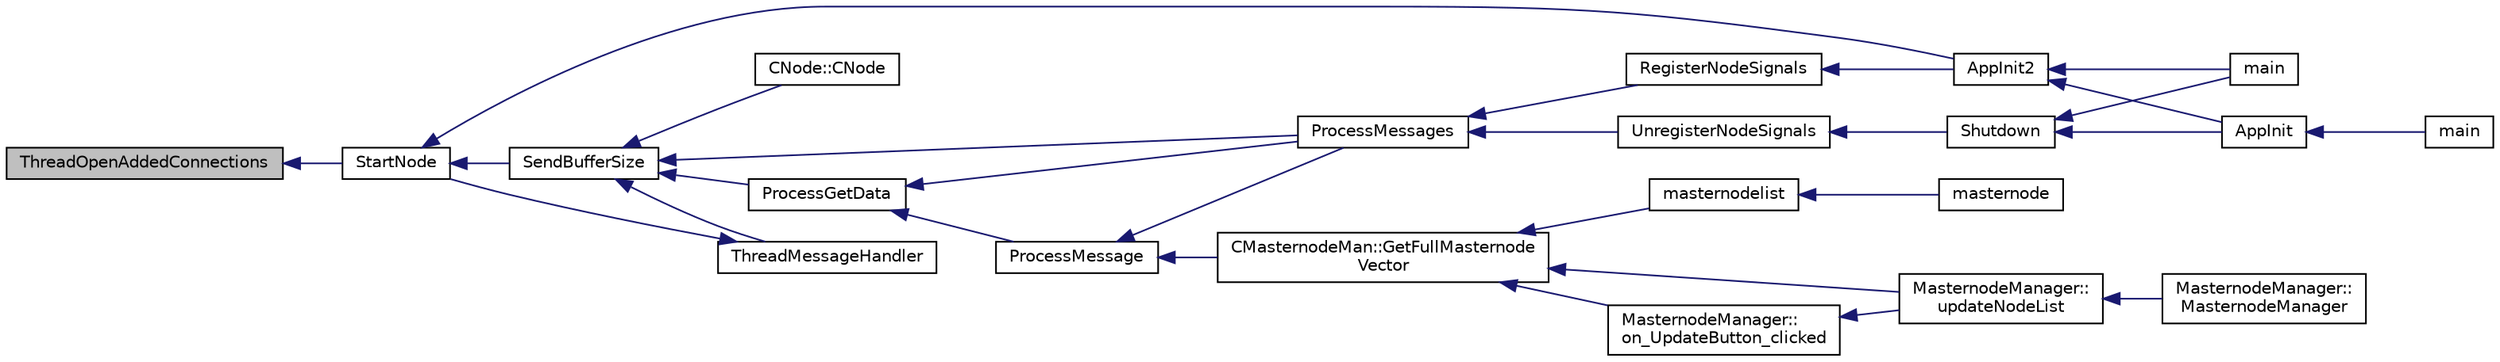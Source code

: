 digraph "ThreadOpenAddedConnections"
{
  edge [fontname="Helvetica",fontsize="10",labelfontname="Helvetica",labelfontsize="10"];
  node [fontname="Helvetica",fontsize="10",shape=record];
  rankdir="LR";
  Node1949 [label="ThreadOpenAddedConnections",height=0.2,width=0.4,color="black", fillcolor="grey75", style="filled", fontcolor="black"];
  Node1949 -> Node1950 [dir="back",color="midnightblue",fontsize="10",style="solid",fontname="Helvetica"];
  Node1950 [label="StartNode",height=0.2,width=0.4,color="black", fillcolor="white", style="filled",URL="$d7/d97/net_8h.html#a9396d8054e8f74959e9391871aaddde0"];
  Node1950 -> Node1951 [dir="back",color="midnightblue",fontsize="10",style="solid",fontname="Helvetica"];
  Node1951 [label="AppInit2",height=0.2,width=0.4,color="black", fillcolor="white", style="filled",URL="$d8/dc0/init_8h.html#a1a4c1bfbf6ba1db77e988b89b9cadfd3",tooltip="Initialize ion. "];
  Node1951 -> Node1952 [dir="back",color="midnightblue",fontsize="10",style="solid",fontname="Helvetica"];
  Node1952 [label="AppInit",height=0.2,width=0.4,color="black", fillcolor="white", style="filled",URL="$d4/d35/iond_8cpp.html#ac59316b767e6984e1285f0531275286b"];
  Node1952 -> Node1953 [dir="back",color="midnightblue",fontsize="10",style="solid",fontname="Helvetica"];
  Node1953 [label="main",height=0.2,width=0.4,color="black", fillcolor="white", style="filled",URL="$d4/d35/iond_8cpp.html#a0ddf1224851353fc92bfbff6f499fa97"];
  Node1951 -> Node1954 [dir="back",color="midnightblue",fontsize="10",style="solid",fontname="Helvetica"];
  Node1954 [label="main",height=0.2,width=0.4,color="black", fillcolor="white", style="filled",URL="$d5/d2d/ion_8cpp.html#a0ddf1224851353fc92bfbff6f499fa97"];
  Node1950 -> Node1955 [dir="back",color="midnightblue",fontsize="10",style="solid",fontname="Helvetica"];
  Node1955 [label="SendBufferSize",height=0.2,width=0.4,color="black", fillcolor="white", style="filled",URL="$d7/d97/net_8h.html#a13f289d6233bd32b78a38793f76bdccb"];
  Node1955 -> Node1956 [dir="back",color="midnightblue",fontsize="10",style="solid",fontname="Helvetica"];
  Node1956 [label="ProcessGetData",height=0.2,width=0.4,color="black", fillcolor="white", style="filled",URL="$df/d0a/main_8cpp.html#a3be415b83ecfe1f4215e0bd28c3b1eec"];
  Node1956 -> Node1957 [dir="back",color="midnightblue",fontsize="10",style="solid",fontname="Helvetica"];
  Node1957 [label="ProcessMessage",height=0.2,width=0.4,color="black", fillcolor="white", style="filled",URL="$df/d0a/main_8cpp.html#a8ba92b1a4bce3c835e887a9073d17d8e"];
  Node1957 -> Node1958 [dir="back",color="midnightblue",fontsize="10",style="solid",fontname="Helvetica"];
  Node1958 [label="ProcessMessages",height=0.2,width=0.4,color="black", fillcolor="white", style="filled",URL="$d4/dbf/main_8h.html#a196f9318f02448b85b28d612698934fd"];
  Node1958 -> Node1959 [dir="back",color="midnightblue",fontsize="10",style="solid",fontname="Helvetica"];
  Node1959 [label="RegisterNodeSignals",height=0.2,width=0.4,color="black", fillcolor="white", style="filled",URL="$d4/dbf/main_8h.html#ab02615ff65f91d69f8d786ec900baa8a",tooltip="Register with a network node to receive its signals. "];
  Node1959 -> Node1951 [dir="back",color="midnightblue",fontsize="10",style="solid",fontname="Helvetica"];
  Node1958 -> Node1960 [dir="back",color="midnightblue",fontsize="10",style="solid",fontname="Helvetica"];
  Node1960 [label="UnregisterNodeSignals",height=0.2,width=0.4,color="black", fillcolor="white", style="filled",URL="$d4/dbf/main_8h.html#a3ef0cc6e9d9d6435ee2a5569244d6ebd",tooltip="Unregister a network node. "];
  Node1960 -> Node1961 [dir="back",color="midnightblue",fontsize="10",style="solid",fontname="Helvetica"];
  Node1961 [label="Shutdown",height=0.2,width=0.4,color="black", fillcolor="white", style="filled",URL="$d8/dc0/init_8h.html#ac5f038c2b480cf9ef5e19e3eba8dbaf9"];
  Node1961 -> Node1952 [dir="back",color="midnightblue",fontsize="10",style="solid",fontname="Helvetica"];
  Node1961 -> Node1954 [dir="back",color="midnightblue",fontsize="10",style="solid",fontname="Helvetica"];
  Node1957 -> Node1962 [dir="back",color="midnightblue",fontsize="10",style="solid",fontname="Helvetica"];
  Node1962 [label="CMasternodeMan::GetFullMasternode\lVector",height=0.2,width=0.4,color="black", fillcolor="white", style="filled",URL="$dc/d6b/class_c_masternode_man.html#ab39e213a7601e1bef2eba1d5d63206f5"];
  Node1962 -> Node1963 [dir="back",color="midnightblue",fontsize="10",style="solid",fontname="Helvetica"];
  Node1963 [label="MasternodeManager::\lupdateNodeList",height=0.2,width=0.4,color="black", fillcolor="white", style="filled",URL="$d9/d70/class_masternode_manager.html#a5485a8bd6ccf673027165cc1207dfae9"];
  Node1963 -> Node1964 [dir="back",color="midnightblue",fontsize="10",style="solid",fontname="Helvetica"];
  Node1964 [label="MasternodeManager::\lMasternodeManager",height=0.2,width=0.4,color="black", fillcolor="white", style="filled",URL="$d9/d70/class_masternode_manager.html#ad18cb99065e056e6b791e2356de826bf"];
  Node1962 -> Node1965 [dir="back",color="midnightblue",fontsize="10",style="solid",fontname="Helvetica"];
  Node1965 [label="MasternodeManager::\lon_UpdateButton_clicked",height=0.2,width=0.4,color="black", fillcolor="white", style="filled",URL="$d9/d70/class_masternode_manager.html#ae8d07b4d869e3eb09fe1be445eff0430"];
  Node1965 -> Node1963 [dir="back",color="midnightblue",fontsize="10",style="solid",fontname="Helvetica"];
  Node1962 -> Node1966 [dir="back",color="midnightblue",fontsize="10",style="solid",fontname="Helvetica"];
  Node1966 [label="masternodelist",height=0.2,width=0.4,color="black", fillcolor="white", style="filled",URL="$d5/d6b/rpcstashedsend_8cpp.html#a3a7ed7e37f21eb2912afc6e776f7236c"];
  Node1966 -> Node1967 [dir="back",color="midnightblue",fontsize="10",style="solid",fontname="Helvetica"];
  Node1967 [label="masternode",height=0.2,width=0.4,color="black", fillcolor="white", style="filled",URL="$d5/d6b/rpcstashedsend_8cpp.html#a30609e443aeb47c29ed0878d16b1b5e1"];
  Node1956 -> Node1958 [dir="back",color="midnightblue",fontsize="10",style="solid",fontname="Helvetica"];
  Node1955 -> Node1958 [dir="back",color="midnightblue",fontsize="10",style="solid",fontname="Helvetica"];
  Node1955 -> Node1968 [dir="back",color="midnightblue",fontsize="10",style="solid",fontname="Helvetica"];
  Node1968 [label="ThreadMessageHandler",height=0.2,width=0.4,color="black", fillcolor="white", style="filled",URL="$dd/d84/net_8cpp.html#a379b0d3521bdd62ac296f219d70c4e30"];
  Node1968 -> Node1950 [dir="back",color="midnightblue",fontsize="10",style="solid",fontname="Helvetica"];
  Node1955 -> Node1969 [dir="back",color="midnightblue",fontsize="10",style="solid",fontname="Helvetica"];
  Node1969 [label="CNode::CNode",height=0.2,width=0.4,color="black", fillcolor="white", style="filled",URL="$d1/d64/class_c_node.html#a51556705550511146245b9fb2fec09c1"];
}
